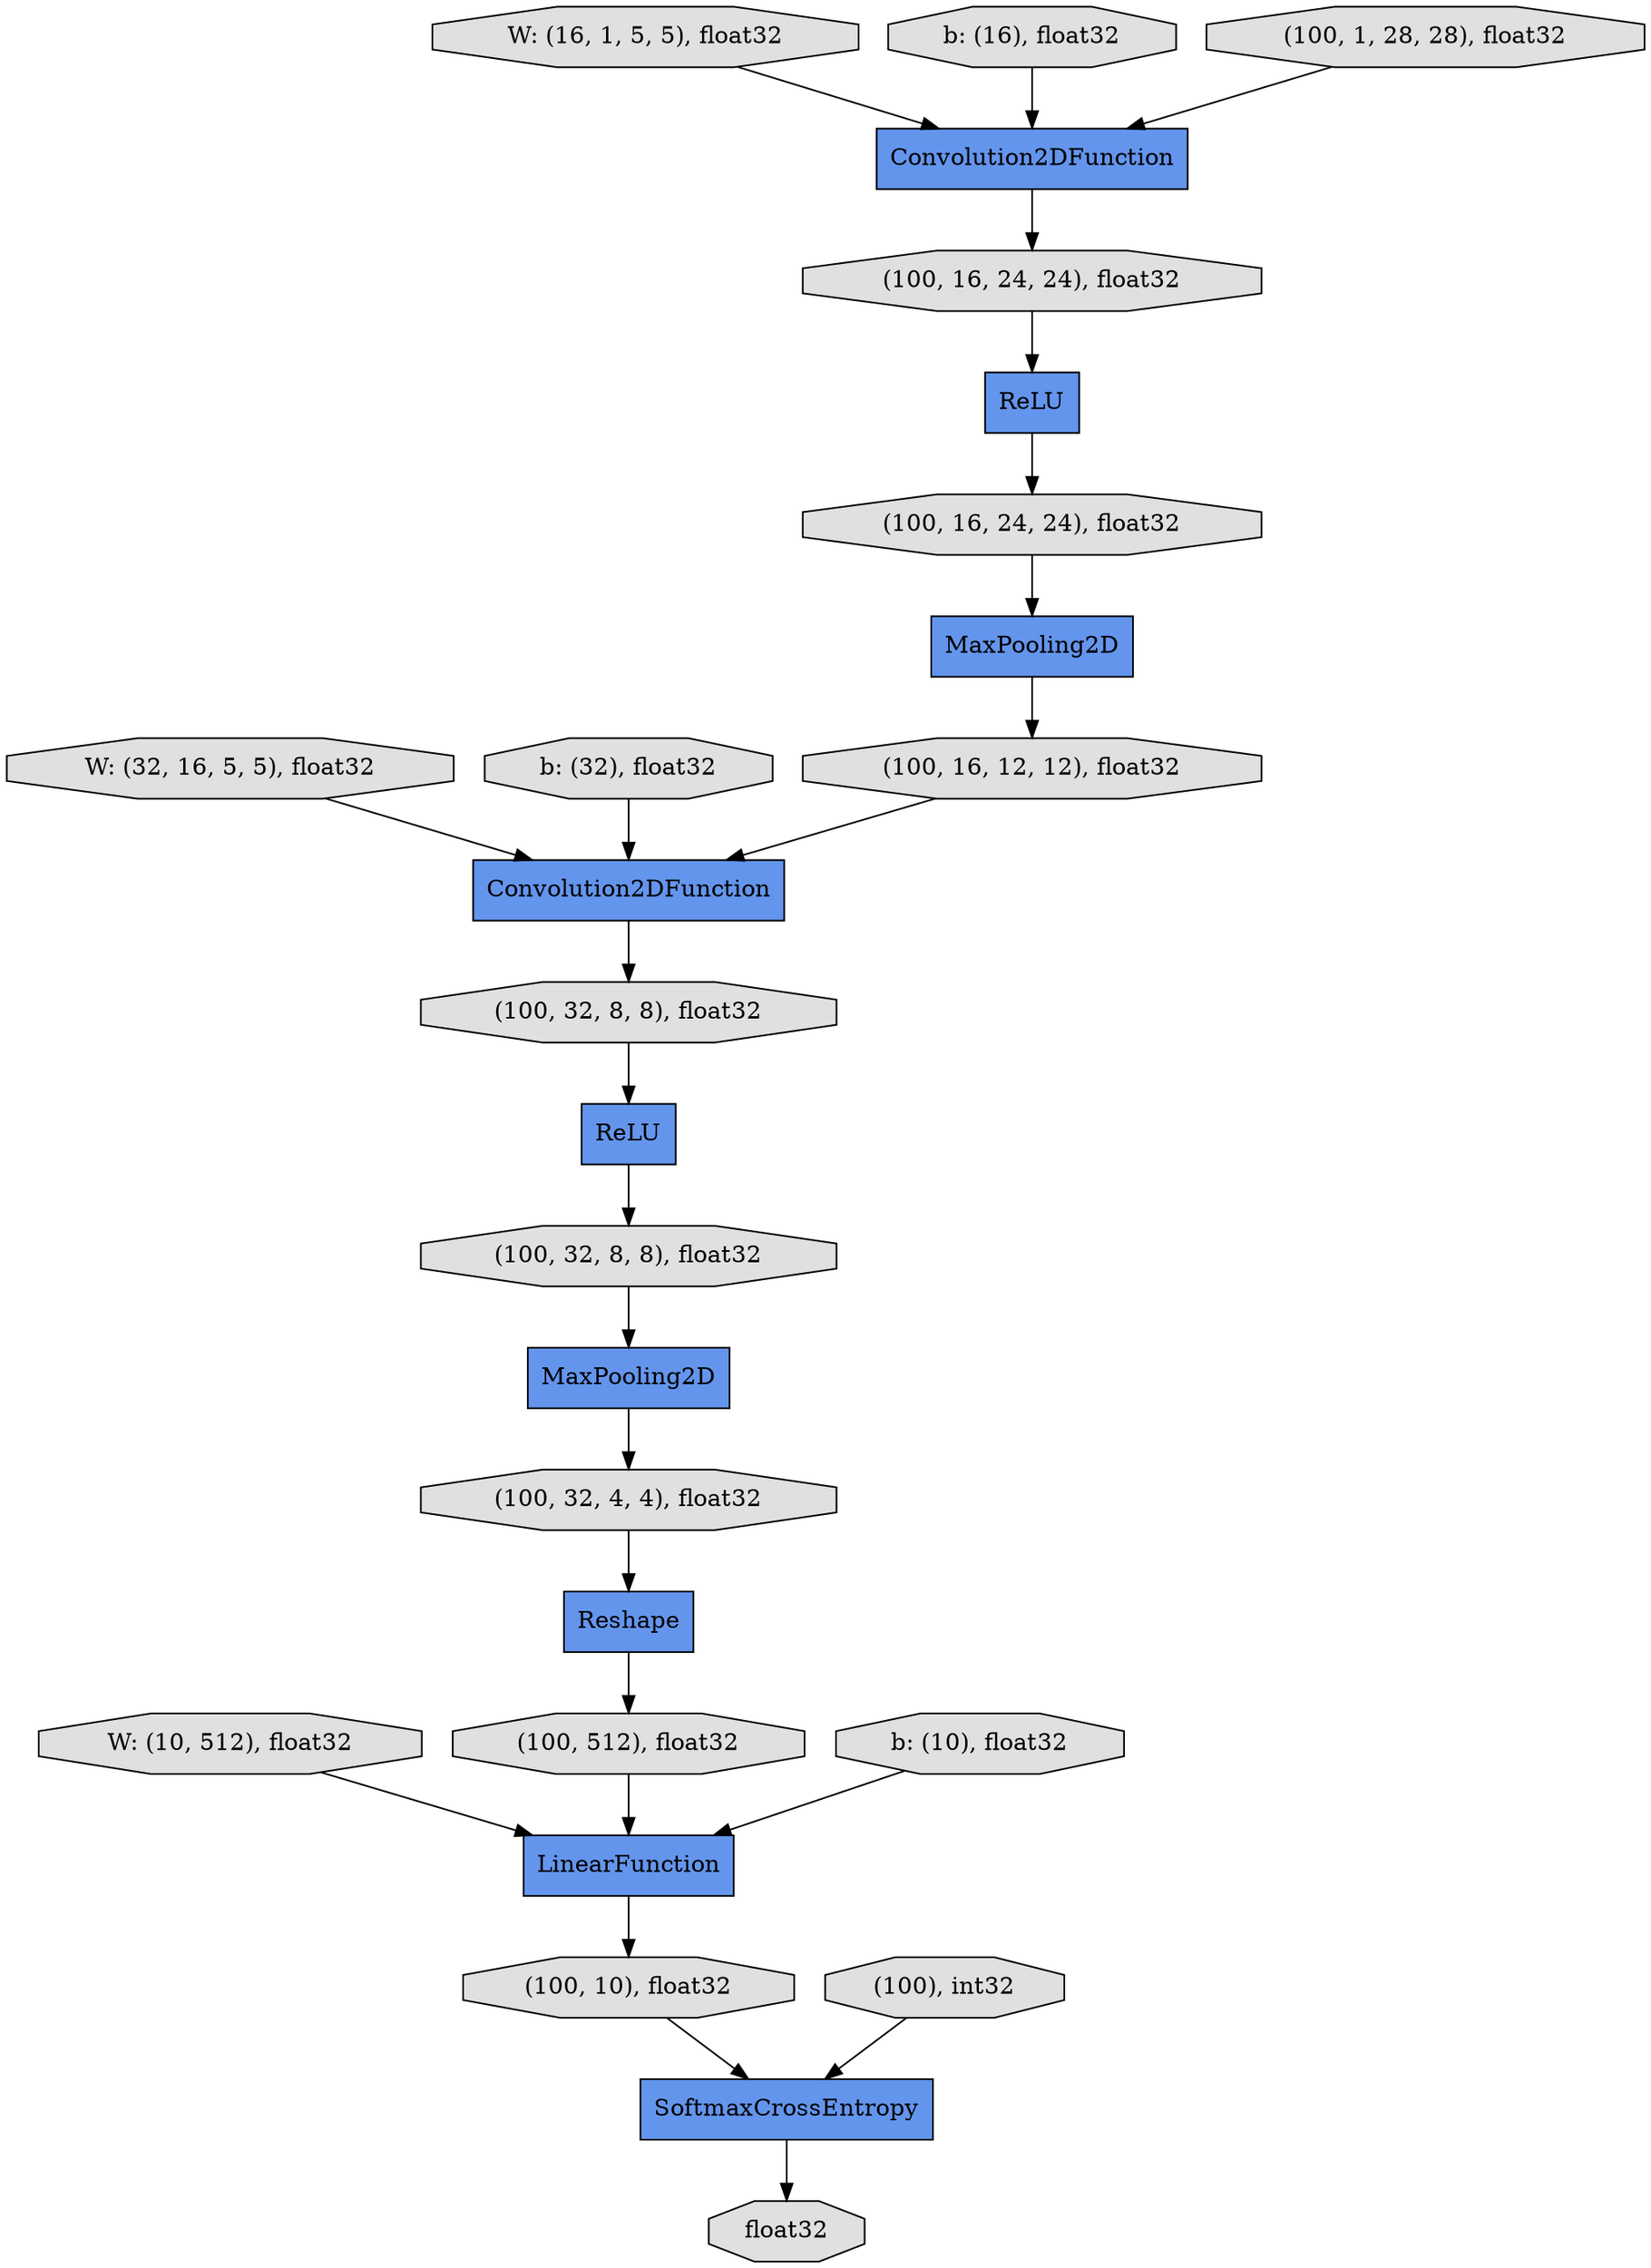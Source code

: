 digraph graphname{rankdir=TB;103328249952 [label="float32",shape="octagon",fillcolor="#E0E0E0",style="filled"];103379626136 [label="(100, 32, 4, 4), float32",shape="octagon",fillcolor="#E0E0E0",style="filled"];103328248160 [label="Convolution2DFunction",shape="record",fillcolor="#6495ED",style="filled"];4383324648 [label="ReLU",shape="record",fillcolor="#6495ED",style="filled"];103379661320 [label="W: (16, 1, 5, 5), float32",shape="octagon",fillcolor="#E0E0E0",style="filled"];4383406680 [label="SoftmaxCrossEntropy",shape="record",fillcolor="#6495ED",style="filled"];103379661432 [label="W: (32, 16, 5, 5), float32",shape="octagon",fillcolor="#E0E0E0",style="filled"];103379661544 [label="b: (16), float32",shape="octagon",fillcolor="#E0E0E0",style="filled"];103328248608 [label="ReLU",shape="record",fillcolor="#6495ED",style="filled"];103328248664 [label="(100, 1, 28, 28), float32",shape="octagon",fillcolor="#E0E0E0",style="filled"];103379626864 [label="(100, 32, 8, 8), float32",shape="octagon",fillcolor="#E0E0E0",style="filled"];103328248776 [label="MaxPooling2D",shape="record",fillcolor="#6495ED",style="filled"];4412976096 [label="Convolution2DFunction",shape="record",fillcolor="#6495ED",style="filled"];103379661824 [label="b: (32), float32",shape="octagon",fillcolor="#E0E0E0",style="filled"];103328248888 [label="(100, 16, 24, 24), float32",shape="octagon",fillcolor="#E0E0E0",style="filled"];4471483640 [label="MaxPooling2D",shape="record",fillcolor="#6495ED",style="filled"];103328249112 [label="(100, 16, 24, 24), float32",shape="octagon",fillcolor="#E0E0E0",style="filled"];103379627312 [label="(100, 32, 8, 8), float32",shape="octagon",fillcolor="#E0E0E0",style="filled"];103328249224 [label="Reshape",shape="record",fillcolor="#6495ED",style="filled"];4404360640 [label="(100, 16, 12, 12), float32",shape="octagon",fillcolor="#E0E0E0",style="filled"];103379662496 [label="W: (10, 512), float32",shape="octagon",fillcolor="#E0E0E0",style="filled"];103328249560 [label="(100, 512), float32",shape="octagon",fillcolor="#E0E0E0",style="filled"];103328249616 [label="LinearFunction",shape="record",fillcolor="#6495ED",style="filled"];103379662720 [label="b: (10), float32",shape="octagon",fillcolor="#E0E0E0",style="filled"];103328249784 [label="(100, 10), float32",shape="octagon",fillcolor="#E0E0E0",style="filled"];103328249840 [label="(100), int32",shape="octagon",fillcolor="#E0E0E0",style="filled"];103328248160 -> 103328248888;103379662496 -> 103328249616;103328248664 -> 103328248160;4383324648 -> 103379626864;103328249560 -> 103328249616;103328248888 -> 103328248608;103379626864 -> 4471483640;4412976096 -> 103379627312;103328249616 -> 103328249784;4383406680 -> 103328249952;103328249840 -> 4383406680;103328248608 -> 103328249112;103379661432 -> 4412976096;4471483640 -> 103379626136;103328249784 -> 4383406680;103379627312 -> 4383324648;103379661544 -> 103328248160;4404360640 -> 4412976096;103328249112 -> 103328248776;103379662720 -> 103328249616;103328248776 -> 4404360640;103379661320 -> 103328248160;103328249224 -> 103328249560;103379661824 -> 4412976096;103379626136 -> 103328249224;}